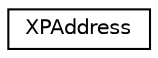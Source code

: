 digraph "Graphical Class Hierarchy"
{
  edge [fontname="Helvetica",fontsize="10",labelfontname="Helvetica",labelfontsize="10"];
  node [fontname="Helvetica",fontsize="10",shape=record];
  rankdir="LR";
  Node1 [label="XPAddress",height=0.2,width=0.4,color="black", fillcolor="white", style="filled",URL="$structRNReplicaNet_1_1XPAddress.html"];
}
